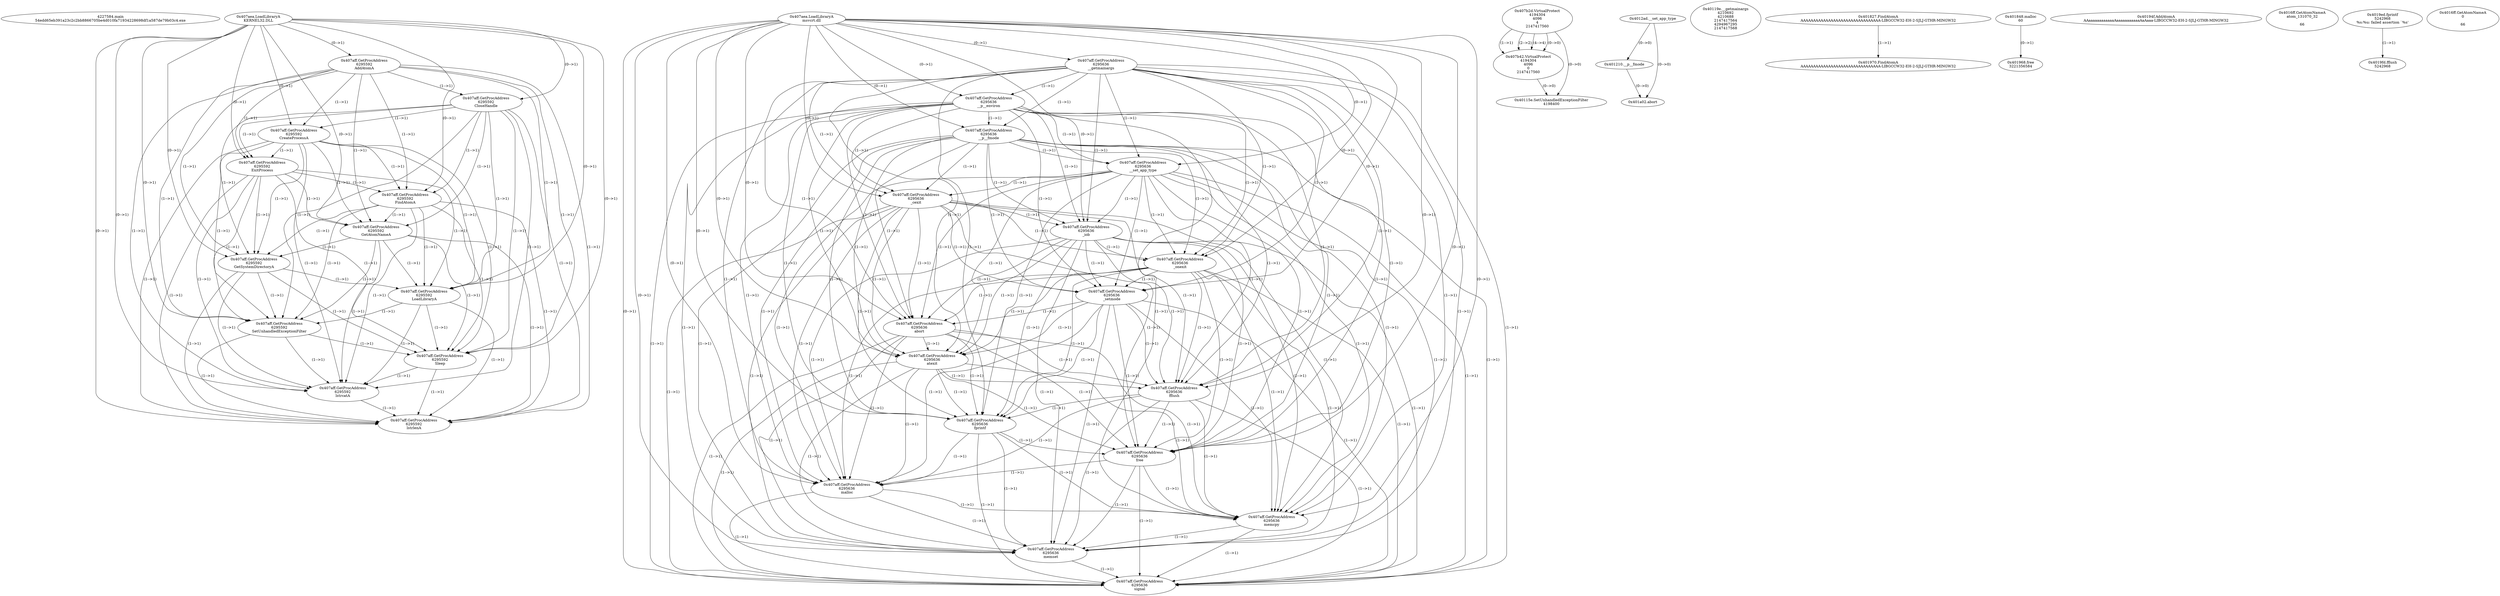 // Global SCDG with merge call
digraph {
	0 [label="4227584.main
54edd65eb391a23c2c2bb8866705be4d010fa71934228698df1a587de79b03c4.exe"]
	1 [label="0x407aea.LoadLibraryA
KERNEL32.DLL"]
	2 [label="0x407aff.GetProcAddress
6295592
AddAtomA"]
	1 -> 2 [label="(0-->1)"]
	3 [label="0x407aff.GetProcAddress
6295592
CloseHandle"]
	1 -> 3 [label="(0-->1)"]
	2 -> 3 [label="(1-->1)"]
	4 [label="0x407aff.GetProcAddress
6295592
CreateProcessA"]
	1 -> 4 [label="(0-->1)"]
	2 -> 4 [label="(1-->1)"]
	3 -> 4 [label="(1-->1)"]
	5 [label="0x407aff.GetProcAddress
6295592
ExitProcess"]
	1 -> 5 [label="(0-->1)"]
	2 -> 5 [label="(1-->1)"]
	3 -> 5 [label="(1-->1)"]
	4 -> 5 [label="(1-->1)"]
	6 [label="0x407aff.GetProcAddress
6295592
FindAtomA"]
	1 -> 6 [label="(0-->1)"]
	2 -> 6 [label="(1-->1)"]
	3 -> 6 [label="(1-->1)"]
	4 -> 6 [label="(1-->1)"]
	5 -> 6 [label="(1-->1)"]
	7 [label="0x407aff.GetProcAddress
6295592
GetAtomNameA"]
	1 -> 7 [label="(0-->1)"]
	2 -> 7 [label="(1-->1)"]
	3 -> 7 [label="(1-->1)"]
	4 -> 7 [label="(1-->1)"]
	5 -> 7 [label="(1-->1)"]
	6 -> 7 [label="(1-->1)"]
	8 [label="0x407aff.GetProcAddress
6295592
GetSystemDirectoryA"]
	1 -> 8 [label="(0-->1)"]
	2 -> 8 [label="(1-->1)"]
	3 -> 8 [label="(1-->1)"]
	4 -> 8 [label="(1-->1)"]
	5 -> 8 [label="(1-->1)"]
	6 -> 8 [label="(1-->1)"]
	7 -> 8 [label="(1-->1)"]
	9 [label="0x407aff.GetProcAddress
6295592
LoadLibraryA"]
	1 -> 9 [label="(0-->1)"]
	2 -> 9 [label="(1-->1)"]
	3 -> 9 [label="(1-->1)"]
	4 -> 9 [label="(1-->1)"]
	5 -> 9 [label="(1-->1)"]
	6 -> 9 [label="(1-->1)"]
	7 -> 9 [label="(1-->1)"]
	8 -> 9 [label="(1-->1)"]
	10 [label="0x407aff.GetProcAddress
6295592
SetUnhandledExceptionFilter"]
	1 -> 10 [label="(0-->1)"]
	2 -> 10 [label="(1-->1)"]
	3 -> 10 [label="(1-->1)"]
	4 -> 10 [label="(1-->1)"]
	5 -> 10 [label="(1-->1)"]
	6 -> 10 [label="(1-->1)"]
	7 -> 10 [label="(1-->1)"]
	8 -> 10 [label="(1-->1)"]
	9 -> 10 [label="(1-->1)"]
	11 [label="0x407aff.GetProcAddress
6295592
Sleep"]
	1 -> 11 [label="(0-->1)"]
	2 -> 11 [label="(1-->1)"]
	3 -> 11 [label="(1-->1)"]
	4 -> 11 [label="(1-->1)"]
	5 -> 11 [label="(1-->1)"]
	6 -> 11 [label="(1-->1)"]
	7 -> 11 [label="(1-->1)"]
	8 -> 11 [label="(1-->1)"]
	9 -> 11 [label="(1-->1)"]
	10 -> 11 [label="(1-->1)"]
	12 [label="0x407aff.GetProcAddress
6295592
lstrcatA"]
	1 -> 12 [label="(0-->1)"]
	2 -> 12 [label="(1-->1)"]
	3 -> 12 [label="(1-->1)"]
	4 -> 12 [label="(1-->1)"]
	5 -> 12 [label="(1-->1)"]
	6 -> 12 [label="(1-->1)"]
	7 -> 12 [label="(1-->1)"]
	8 -> 12 [label="(1-->1)"]
	9 -> 12 [label="(1-->1)"]
	10 -> 12 [label="(1-->1)"]
	11 -> 12 [label="(1-->1)"]
	13 [label="0x407aff.GetProcAddress
6295592
lstrlenA"]
	1 -> 13 [label="(0-->1)"]
	2 -> 13 [label="(1-->1)"]
	3 -> 13 [label="(1-->1)"]
	4 -> 13 [label="(1-->1)"]
	5 -> 13 [label="(1-->1)"]
	6 -> 13 [label="(1-->1)"]
	7 -> 13 [label="(1-->1)"]
	8 -> 13 [label="(1-->1)"]
	9 -> 13 [label="(1-->1)"]
	10 -> 13 [label="(1-->1)"]
	11 -> 13 [label="(1-->1)"]
	12 -> 13 [label="(1-->1)"]
	14 [label="0x407aea.LoadLibraryA
msvcrt.dll"]
	15 [label="0x407aff.GetProcAddress
6295636
__getmainargs"]
	14 -> 15 [label="(0-->1)"]
	16 [label="0x407aff.GetProcAddress
6295636
__p__environ"]
	14 -> 16 [label="(0-->1)"]
	15 -> 16 [label="(1-->1)"]
	17 [label="0x407aff.GetProcAddress
6295636
__p__fmode"]
	14 -> 17 [label="(0-->1)"]
	15 -> 17 [label="(1-->1)"]
	16 -> 17 [label="(1-->1)"]
	18 [label="0x407aff.GetProcAddress
6295636
__set_app_type"]
	14 -> 18 [label="(0-->1)"]
	15 -> 18 [label="(1-->1)"]
	16 -> 18 [label="(1-->1)"]
	17 -> 18 [label="(1-->1)"]
	19 [label="0x407aff.GetProcAddress
6295636
_cexit"]
	14 -> 19 [label="(0-->1)"]
	15 -> 19 [label="(1-->1)"]
	16 -> 19 [label="(1-->1)"]
	17 -> 19 [label="(1-->1)"]
	18 -> 19 [label="(1-->1)"]
	20 [label="0x407aff.GetProcAddress
6295636
_iob"]
	14 -> 20 [label="(0-->1)"]
	15 -> 20 [label="(1-->1)"]
	16 -> 20 [label="(1-->1)"]
	17 -> 20 [label="(1-->1)"]
	18 -> 20 [label="(1-->1)"]
	19 -> 20 [label="(1-->1)"]
	21 [label="0x407aff.GetProcAddress
6295636
_onexit"]
	14 -> 21 [label="(0-->1)"]
	15 -> 21 [label="(1-->1)"]
	16 -> 21 [label="(1-->1)"]
	17 -> 21 [label="(1-->1)"]
	18 -> 21 [label="(1-->1)"]
	19 -> 21 [label="(1-->1)"]
	20 -> 21 [label="(1-->1)"]
	22 [label="0x407aff.GetProcAddress
6295636
_setmode"]
	14 -> 22 [label="(0-->1)"]
	15 -> 22 [label="(1-->1)"]
	16 -> 22 [label="(1-->1)"]
	17 -> 22 [label="(1-->1)"]
	18 -> 22 [label="(1-->1)"]
	19 -> 22 [label="(1-->1)"]
	20 -> 22 [label="(1-->1)"]
	21 -> 22 [label="(1-->1)"]
	23 [label="0x407aff.GetProcAddress
6295636
abort"]
	14 -> 23 [label="(0-->1)"]
	15 -> 23 [label="(1-->1)"]
	16 -> 23 [label="(1-->1)"]
	17 -> 23 [label="(1-->1)"]
	18 -> 23 [label="(1-->1)"]
	19 -> 23 [label="(1-->1)"]
	20 -> 23 [label="(1-->1)"]
	21 -> 23 [label="(1-->1)"]
	22 -> 23 [label="(1-->1)"]
	24 [label="0x407aff.GetProcAddress
6295636
atexit"]
	14 -> 24 [label="(0-->1)"]
	15 -> 24 [label="(1-->1)"]
	16 -> 24 [label="(1-->1)"]
	17 -> 24 [label="(1-->1)"]
	18 -> 24 [label="(1-->1)"]
	19 -> 24 [label="(1-->1)"]
	20 -> 24 [label="(1-->1)"]
	21 -> 24 [label="(1-->1)"]
	22 -> 24 [label="(1-->1)"]
	23 -> 24 [label="(1-->1)"]
	25 [label="0x407aff.GetProcAddress
6295636
fflush"]
	14 -> 25 [label="(0-->1)"]
	15 -> 25 [label="(1-->1)"]
	16 -> 25 [label="(1-->1)"]
	17 -> 25 [label="(1-->1)"]
	18 -> 25 [label="(1-->1)"]
	19 -> 25 [label="(1-->1)"]
	20 -> 25 [label="(1-->1)"]
	21 -> 25 [label="(1-->1)"]
	22 -> 25 [label="(1-->1)"]
	23 -> 25 [label="(1-->1)"]
	24 -> 25 [label="(1-->1)"]
	26 [label="0x407aff.GetProcAddress
6295636
fprintf"]
	14 -> 26 [label="(0-->1)"]
	15 -> 26 [label="(1-->1)"]
	16 -> 26 [label="(1-->1)"]
	17 -> 26 [label="(1-->1)"]
	18 -> 26 [label="(1-->1)"]
	19 -> 26 [label="(1-->1)"]
	20 -> 26 [label="(1-->1)"]
	21 -> 26 [label="(1-->1)"]
	22 -> 26 [label="(1-->1)"]
	23 -> 26 [label="(1-->1)"]
	24 -> 26 [label="(1-->1)"]
	25 -> 26 [label="(1-->1)"]
	27 [label="0x407aff.GetProcAddress
6295636
free"]
	14 -> 27 [label="(0-->1)"]
	15 -> 27 [label="(1-->1)"]
	16 -> 27 [label="(1-->1)"]
	17 -> 27 [label="(1-->1)"]
	18 -> 27 [label="(1-->1)"]
	19 -> 27 [label="(1-->1)"]
	20 -> 27 [label="(1-->1)"]
	21 -> 27 [label="(1-->1)"]
	22 -> 27 [label="(1-->1)"]
	23 -> 27 [label="(1-->1)"]
	24 -> 27 [label="(1-->1)"]
	25 -> 27 [label="(1-->1)"]
	26 -> 27 [label="(1-->1)"]
	28 [label="0x407aff.GetProcAddress
6295636
malloc"]
	14 -> 28 [label="(0-->1)"]
	15 -> 28 [label="(1-->1)"]
	16 -> 28 [label="(1-->1)"]
	17 -> 28 [label="(1-->1)"]
	18 -> 28 [label="(1-->1)"]
	19 -> 28 [label="(1-->1)"]
	20 -> 28 [label="(1-->1)"]
	21 -> 28 [label="(1-->1)"]
	22 -> 28 [label="(1-->1)"]
	23 -> 28 [label="(1-->1)"]
	24 -> 28 [label="(1-->1)"]
	25 -> 28 [label="(1-->1)"]
	26 -> 28 [label="(1-->1)"]
	27 -> 28 [label="(1-->1)"]
	29 [label="0x407aff.GetProcAddress
6295636
memcpy"]
	14 -> 29 [label="(0-->1)"]
	15 -> 29 [label="(1-->1)"]
	16 -> 29 [label="(1-->1)"]
	17 -> 29 [label="(1-->1)"]
	18 -> 29 [label="(1-->1)"]
	19 -> 29 [label="(1-->1)"]
	20 -> 29 [label="(1-->1)"]
	21 -> 29 [label="(1-->1)"]
	22 -> 29 [label="(1-->1)"]
	23 -> 29 [label="(1-->1)"]
	24 -> 29 [label="(1-->1)"]
	25 -> 29 [label="(1-->1)"]
	26 -> 29 [label="(1-->1)"]
	27 -> 29 [label="(1-->1)"]
	28 -> 29 [label="(1-->1)"]
	30 [label="0x407aff.GetProcAddress
6295636
memset"]
	14 -> 30 [label="(0-->1)"]
	15 -> 30 [label="(1-->1)"]
	16 -> 30 [label="(1-->1)"]
	17 -> 30 [label="(1-->1)"]
	18 -> 30 [label="(1-->1)"]
	19 -> 30 [label="(1-->1)"]
	20 -> 30 [label="(1-->1)"]
	21 -> 30 [label="(1-->1)"]
	22 -> 30 [label="(1-->1)"]
	23 -> 30 [label="(1-->1)"]
	24 -> 30 [label="(1-->1)"]
	25 -> 30 [label="(1-->1)"]
	26 -> 30 [label="(1-->1)"]
	27 -> 30 [label="(1-->1)"]
	28 -> 30 [label="(1-->1)"]
	29 -> 30 [label="(1-->1)"]
	31 [label="0x407aff.GetProcAddress
6295636
signal"]
	14 -> 31 [label="(0-->1)"]
	15 -> 31 [label="(1-->1)"]
	16 -> 31 [label="(1-->1)"]
	17 -> 31 [label="(1-->1)"]
	18 -> 31 [label="(1-->1)"]
	19 -> 31 [label="(1-->1)"]
	20 -> 31 [label="(1-->1)"]
	21 -> 31 [label="(1-->1)"]
	22 -> 31 [label="(1-->1)"]
	23 -> 31 [label="(1-->1)"]
	24 -> 31 [label="(1-->1)"]
	25 -> 31 [label="(1-->1)"]
	26 -> 31 [label="(1-->1)"]
	27 -> 31 [label="(1-->1)"]
	28 -> 31 [label="(1-->1)"]
	29 -> 31 [label="(1-->1)"]
	30 -> 31 [label="(1-->1)"]
	32 [label="0x407b2d.VirtualProtect
4194304
4096
4
2147417560"]
	33 [label="0x407b42.VirtualProtect
4194304
4096
0
2147417560"]
	32 -> 33 [label="(1-->1)"]
	32 -> 33 [label="(2-->2)"]
	32 -> 33 [label="(4-->4)"]
	32 -> 33 [label="(0-->0)"]
	34 [label="0x4012ad.__set_app_type
"]
	35 [label="0x40115e.SetUnhandledExceptionFilter
4198400"]
	32 -> 35 [label="(0-->0)"]
	33 -> 35 [label="(0-->0)"]
	36 [label="0x40119e.__getmainargs
4210692
4210688
2147417564
4294967295
2147417568"]
	37 [label="0x401210.__p__fmode
"]
	34 -> 37 [label="(0-->0)"]
	38 [label="0x401827.FindAtomA
AAAAAAAAAAAAAAAAAAAAAAAAAAAAAAAA-LIBGCCW32-EH-2-SJLJ-GTHR-MINGW32"]
	39 [label="0x401848.malloc
60"]
	40 [label="0x40194f.AddAtomA
AAaaaaaaaaaaaaAaaaaaaaaaaaAaAaaa-LIBGCCW32-EH-2-SJLJ-GTHR-MINGW32"]
	41 [label="0x4016ff.GetAtomNameA
atom_131070_32

66"]
	42 [label="0x4019ed.fprintf
5242968
%s:%u: failed assertion `%s'
"]
	43 [label="0x4019fd.fflush
5242968"]
	42 -> 43 [label="(1-->1)"]
	44 [label="0x401a02.abort
"]
	34 -> 44 [label="(0-->0)"]
	37 -> 44 [label="(0-->0)"]
	45 [label="0x401968.free
3221356584"]
	39 -> 45 [label="(0-->1)"]
	46 [label="0x401970.FindAtomA
AAAAAAAAAAAAAAAAAAAAAAAAAAAAAAAA-LIBGCCW32-EH-2-SJLJ-GTHR-MINGW32"]
	38 -> 46 [label="(1-->1)"]
	47 [label="0x4016ff.GetAtomNameA
0

66"]
}
